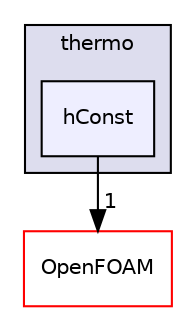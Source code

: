 digraph "src/thermophysicalModels/specie/thermo/hConst" {
  bgcolor=transparent;
  compound=true
  node [ fontsize="10", fontname="Helvetica"];
  edge [ labelfontsize="10", labelfontname="Helvetica"];
  subgraph clusterdir_52d55d2fbf4a26d00084c41bddaf4722 {
    graph [ bgcolor="#ddddee", pencolor="black", label="thermo" fontname="Helvetica", fontsize="10", URL="dir_52d55d2fbf4a26d00084c41bddaf4722.html"]
  dir_17008f3bf57481ba77d2a568b0e1a768 [shape=box, label="hConst", style="filled", fillcolor="#eeeeff", pencolor="black", URL="dir_17008f3bf57481ba77d2a568b0e1a768.html"];
  }
  dir_c5473ff19b20e6ec4dfe5c310b3778a8 [shape=box label="OpenFOAM" color="red" URL="dir_c5473ff19b20e6ec4dfe5c310b3778a8.html"];
  dir_17008f3bf57481ba77d2a568b0e1a768->dir_c5473ff19b20e6ec4dfe5c310b3778a8 [headlabel="1", labeldistance=1.5 headhref="dir_002907_001887.html"];
}
